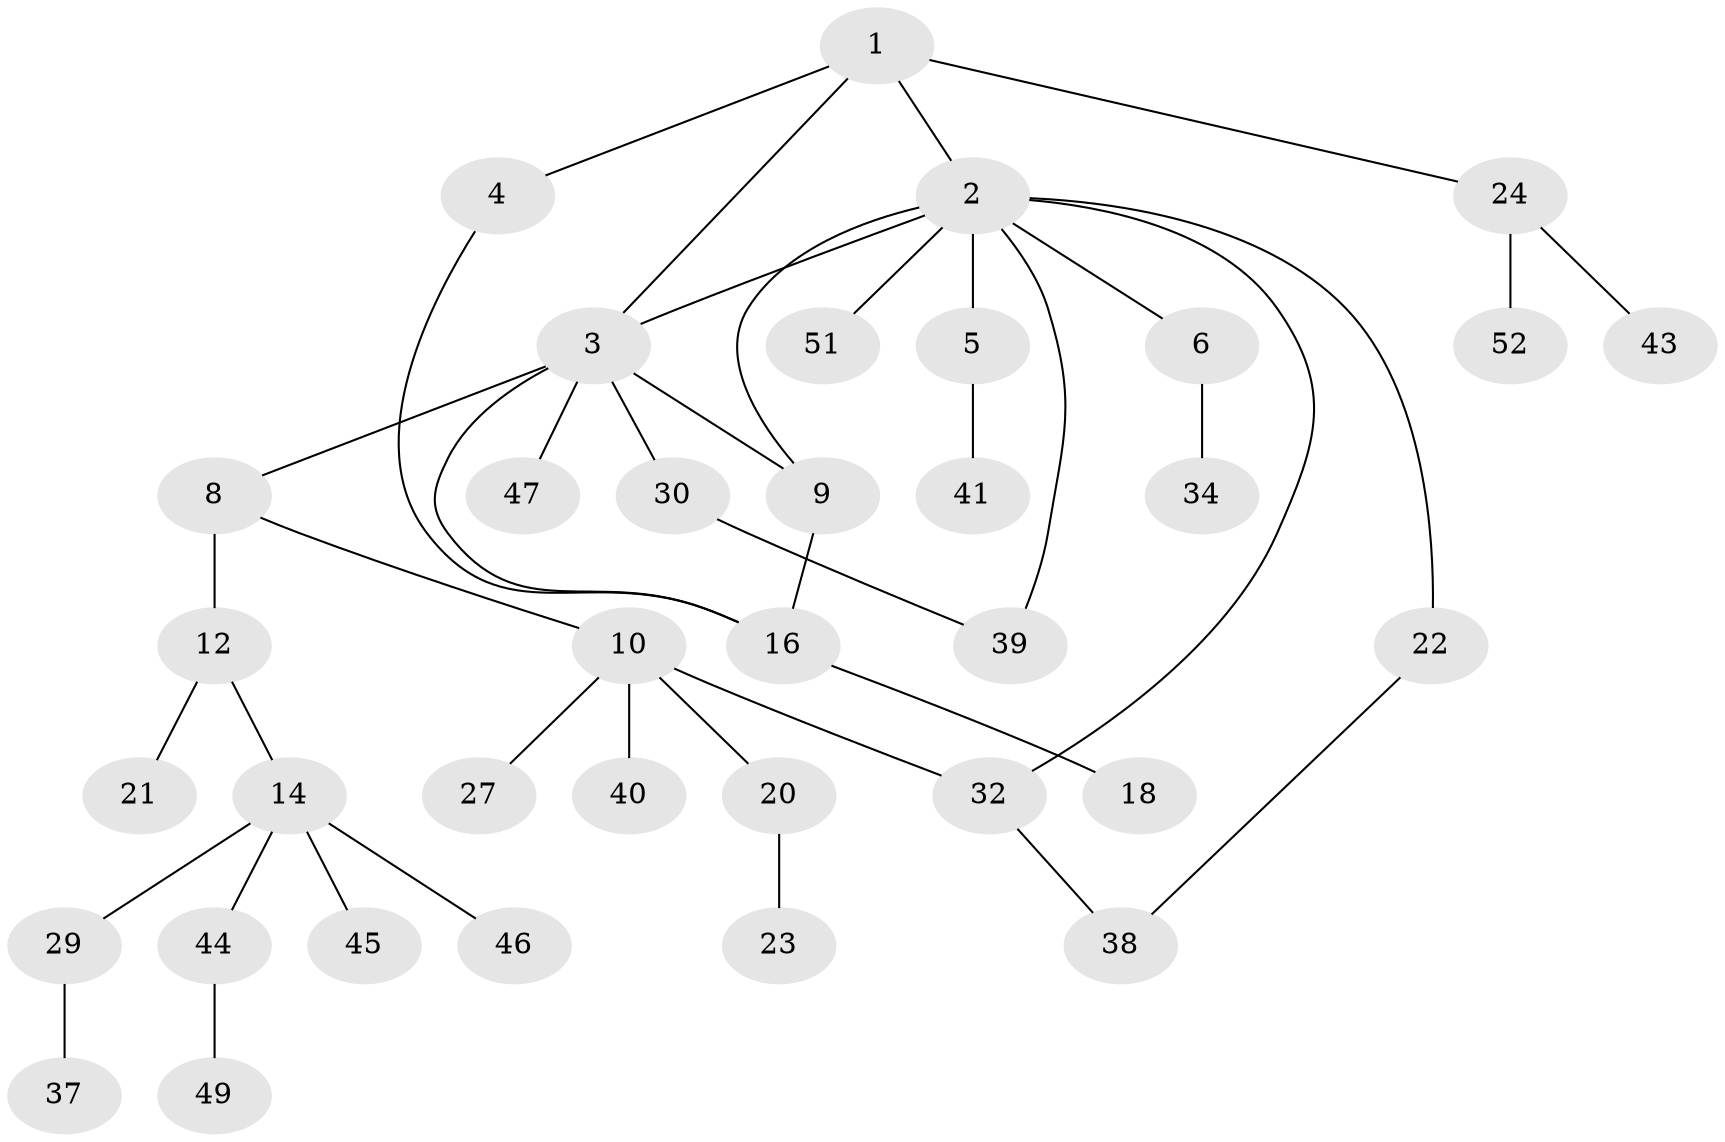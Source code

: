 // original degree distribution, {4: 0.057692307692307696, 8: 0.019230769230769232, 7: 0.019230769230769232, 3: 0.23076923076923078, 2: 0.2692307692307692, 1: 0.38461538461538464, 5: 0.019230769230769232}
// Generated by graph-tools (version 1.1) at 2025/41/03/06/25 10:41:28]
// undirected, 36 vertices, 42 edges
graph export_dot {
graph [start="1"]
  node [color=gray90,style=filled];
  1 [super="+19"];
  2 [super="+7"];
  3 [super="+11"];
  4 [super="+33"];
  5 [super="+13"];
  6 [super="+26"];
  8;
  9;
  10 [super="+15"];
  12 [super="+31"];
  14 [super="+28"];
  16 [super="+17"];
  18;
  20 [super="+36"];
  21;
  22;
  23;
  24 [super="+25"];
  27;
  29 [super="+35"];
  30;
  32;
  34;
  37;
  38 [super="+42"];
  39 [super="+48"];
  40;
  41;
  43;
  44;
  45;
  46;
  47;
  49 [super="+50"];
  51;
  52;
  1 -- 2;
  1 -- 4;
  1 -- 3;
  1 -- 24;
  2 -- 3;
  2 -- 5;
  2 -- 6;
  2 -- 9;
  2 -- 22;
  2 -- 39;
  2 -- 32;
  2 -- 51;
  3 -- 8;
  3 -- 30;
  3 -- 9;
  3 -- 16;
  3 -- 47;
  4 -- 16;
  5 -- 41;
  6 -- 34;
  8 -- 10;
  8 -- 12;
  9 -- 16;
  10 -- 20;
  10 -- 27;
  10 -- 40;
  10 -- 32;
  12 -- 14;
  12 -- 21;
  14 -- 44;
  14 -- 45;
  14 -- 46;
  14 -- 29;
  16 -- 18;
  20 -- 23;
  22 -- 38;
  24 -- 52;
  24 -- 43;
  29 -- 37;
  30 -- 39;
  32 -- 38;
  44 -- 49;
}
